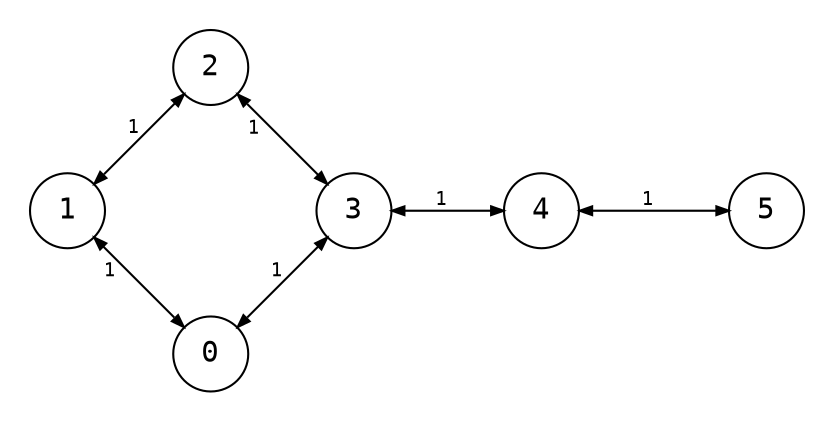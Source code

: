 digraph {
    node [shape=circle, fontname="monospace"];
    edge [arrowsize=0.6, fontname="monospace", fontsize=9];
    layout=circo;
    pad=0.2;

    0 -> {1} [dir=both, label=" 1  "];
    0 -> {3} [dir=both, label=" 1"];
    1 -> {2} [dir=both, label=" 1"];
    2 -> {3} [dir=both, label=" 1  "];
    3 -> {4} [dir=both, label="1"];
    4 -> {5} [dir=both, label="1"];
}